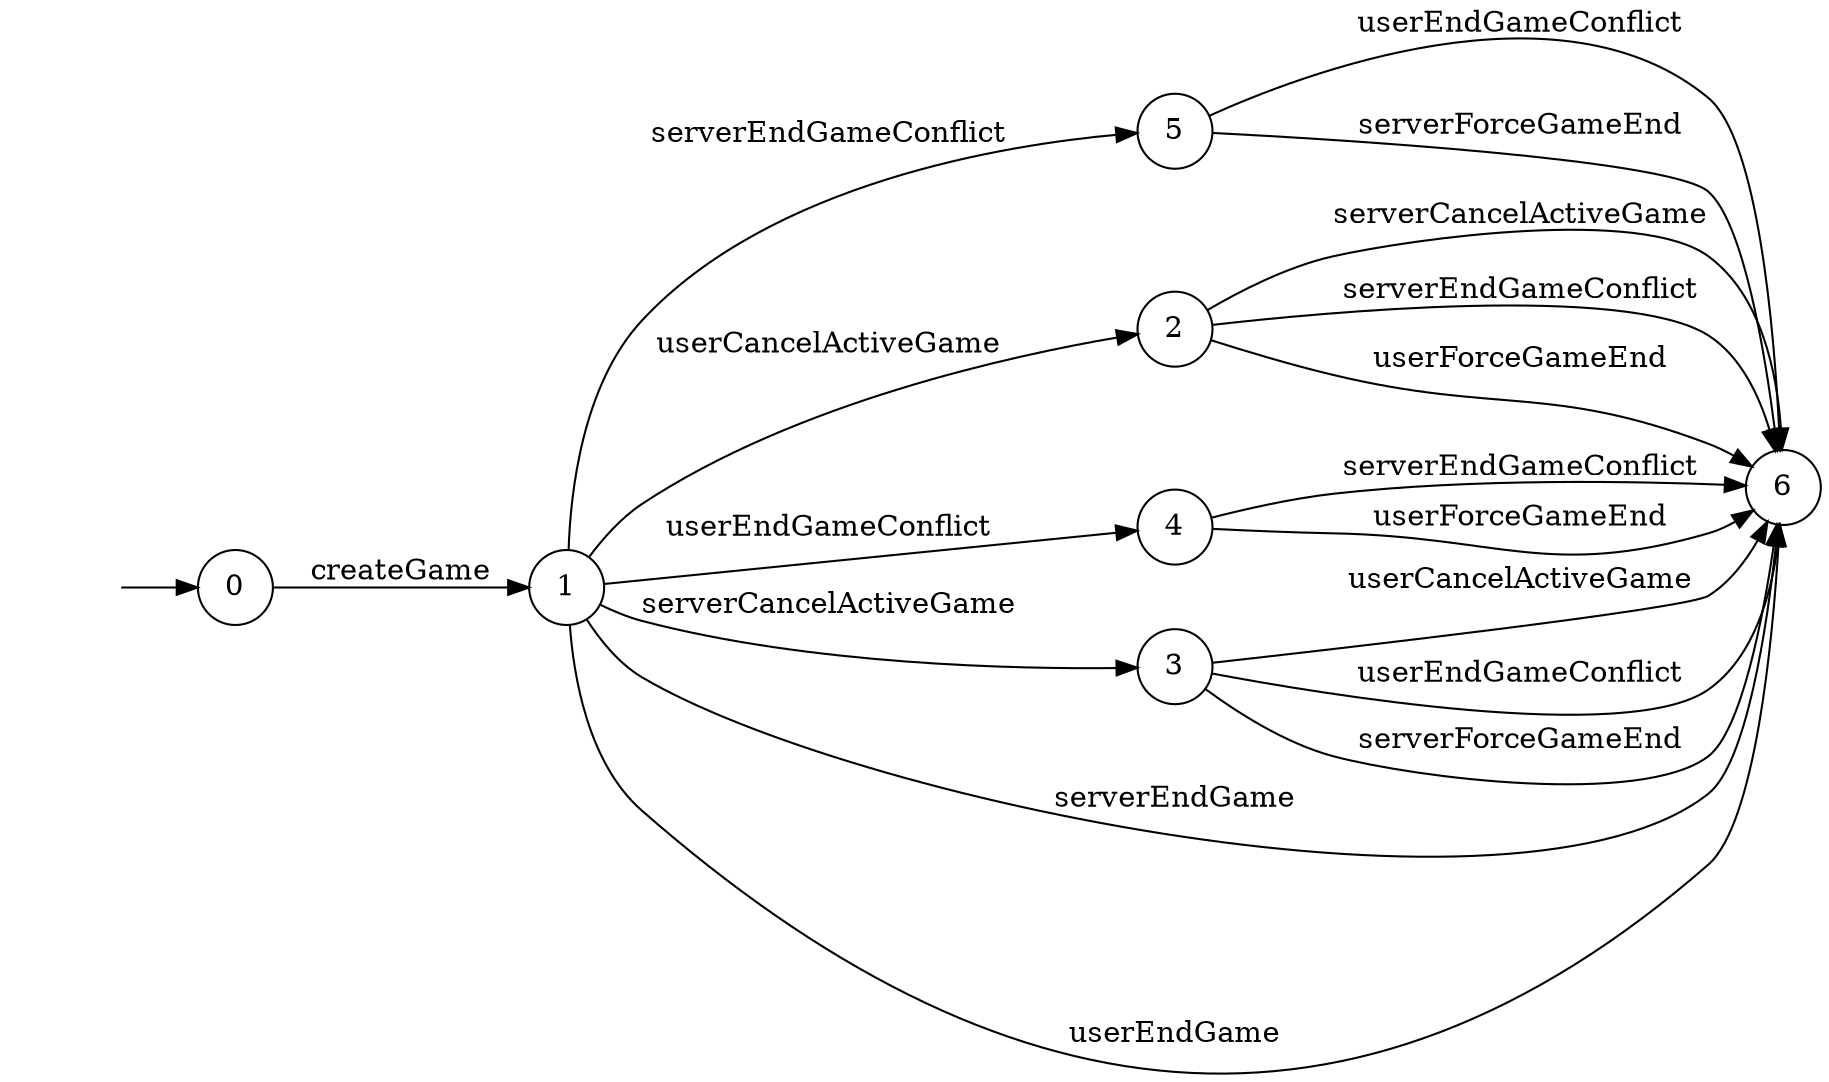 digraph "Dapp-Automata-data/RQ2/Groundtruth/ideal_original/GameChannel-dot" {
	graph [rankdir=LR]
	"" [label="" shape=plaintext]
	1 [label=1 shape=circle]
	5 [label=5 shape=circle]
	2 [label=2 shape=circle]
	4 [label=4 shape=circle]
	0 [label=0 shape=circle]
	3 [label=3 shape=circle]
	6 [label=6 shape=circle]
	"" -> 0 [label=""]
	0 -> 1 [label=createGame]
	1 -> 2 [label=userCancelActiveGame]
	1 -> 3 [label=serverCancelActiveGame]
	1 -> 4 [label=userEndGameConflict]
	1 -> 5 [label=serverEndGameConflict]
	1 -> 6 [label=serverEndGame]
	1 -> 6 [label=userEndGame]
	2 -> 6 [label=serverCancelActiveGame]
	2 -> 6 [label=serverEndGameConflict]
	2 -> 6 [label=userForceGameEnd]
	3 -> 6 [label=userCancelActiveGame]
	3 -> 6 [label=userEndGameConflict]
	3 -> 6 [label=serverForceGameEnd]
	4 -> 6 [label=serverEndGameConflict]
	4 -> 6 [label=userForceGameEnd]
	5 -> 6 [label=userEndGameConflict]
	5 -> 6 [label=serverForceGameEnd]
}
